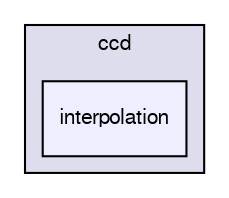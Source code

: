 digraph "interpolation" {
  compound=true
  node [ fontsize="10", fontname="FreeSans"];
  edge [ labelfontsize="10", labelfontname="FreeSans"];
  subgraph clusterdir_f10fb266f0f7545c66f7b6baffdaaee3 {
    graph [ bgcolor="#ddddee", pencolor="black", label="ccd" fontname="FreeSans", fontsize="10", URL="dir_f10fb266f0f7545c66f7b6baffdaaee3.html"]
  dir_c37a551145f48424b39e9d014747b929 [shape=box, label="interpolation", style="filled", fillcolor="#eeeeff", pencolor="black", URL="dir_c37a551145f48424b39e9d014747b929.html"];
  }
}
